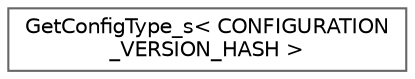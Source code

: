 digraph "Graphical Class Hierarchy"
{
 // LATEX_PDF_SIZE
  bgcolor="transparent";
  edge [fontname=Helvetica,fontsize=10,labelfontname=Helvetica,labelfontsize=10];
  node [fontname=Helvetica,fontsize=10,shape=box,height=0.2,width=0.4];
  rankdir="LR";
  Node0 [label="GetConfigType_s\< CONFIGURATION\l_VERSION_HASH \>",height=0.2,width=0.4,color="grey40", fillcolor="white", style="filled",URL="$structGetConfigType__s_3_01CONFIGURATION__VERSION__HASH_01_4.html",tooltip=" "];
}
